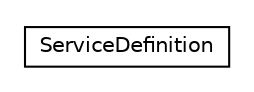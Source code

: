 #!/usr/local/bin/dot
#
# Class diagram 
# Generated by UMLGraph version 5.1 (http://www.umlgraph.org/)
#

digraph G {
	edge [fontname="Helvetica",fontsize=10,labelfontname="Helvetica",labelfontsize=10];
	node [fontname="Helvetica",fontsize=10,shape=plaintext];
	nodesep=0.25;
	ranksep=0.5;
	// com.clapi.simulator.device.ServiceDefinition
	c65 [label=<<table title="com.clapi.simulator.device.ServiceDefinition" border="0" cellborder="1" cellspacing="0" cellpadding="2" port="p" href="./ServiceDefinition.html">
		<tr><td><table border="0" cellspacing="0" cellpadding="1">
<tr><td align="center" balign="center"> ServiceDefinition </td></tr>
		</table></td></tr>
		</table>>, fontname="Helvetica", fontcolor="black", fontsize=10.0];
}

